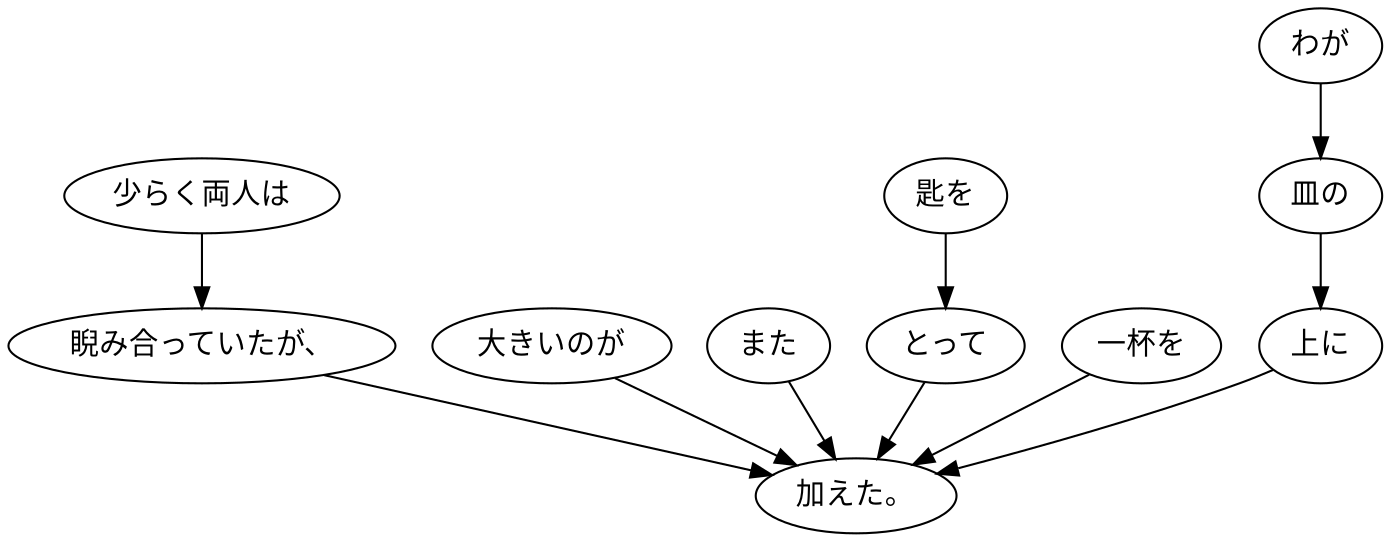 digraph graph447 {
	node0 [label="少らく両人は"];
	node1 [label="睨み合っていたが、"];
	node2 [label="大きいのが"];
	node3 [label="また"];
	node4 [label="匙を"];
	node5 [label="とって"];
	node6 [label="一杯を"];
	node7 [label="わが"];
	node8 [label="皿の"];
	node9 [label="上に"];
	node10 [label="加えた。"];
	node0 -> node1;
	node1 -> node10;
	node2 -> node10;
	node3 -> node10;
	node4 -> node5;
	node5 -> node10;
	node6 -> node10;
	node7 -> node8;
	node8 -> node9;
	node9 -> node10;
}

